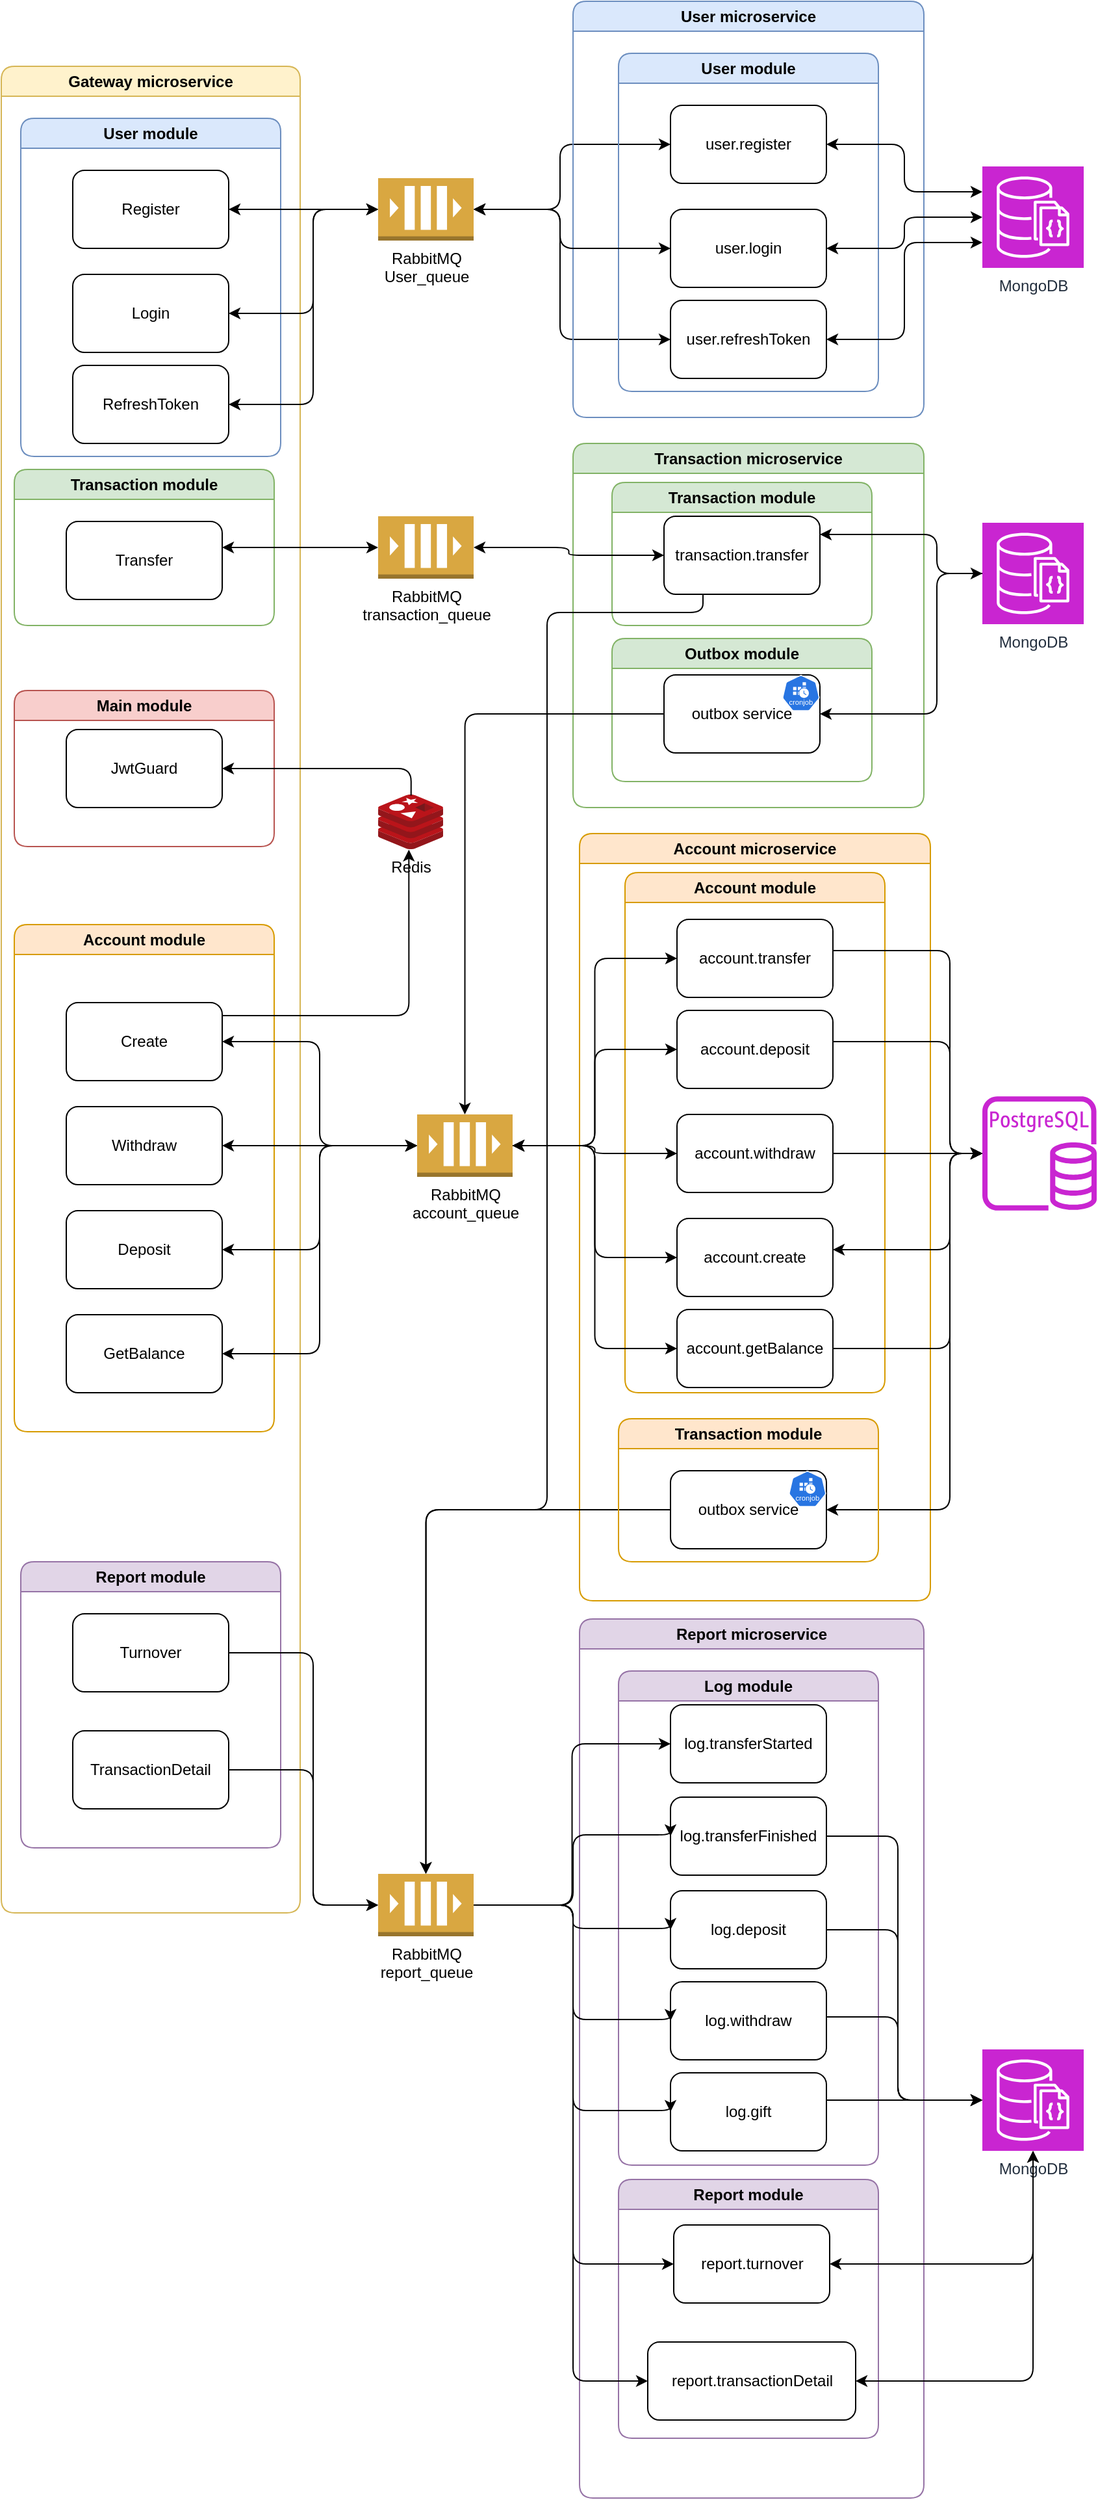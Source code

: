 <mxfile version="25.0.3">
  <diagram name="Page-1" id="gjiGYrU1GdK40-PwsjZL">
    <mxGraphModel dx="2250" dy="1807" grid="1" gridSize="10" guides="1" tooltips="1" connect="1" arrows="1" fold="1" page="1" pageScale="1" pageWidth="850" pageHeight="1100" math="0" shadow="0">
      <root>
        <mxCell id="0" />
        <mxCell id="1" parent="0" />
        <mxCell id="1EiyAuGydXLx-KwnoGxu-1" value="Gateway microservice" style="swimlane;whiteSpace=wrap;html=1;rounded=1;fillColor=#fff2cc;strokeColor=#d6b656;" parent="1" vertex="1">
          <mxGeometry x="-20" y="-40" width="230" height="1420" as="geometry" />
        </mxCell>
        <mxCell id="1EiyAuGydXLx-KwnoGxu-8" value="User module" style="swimlane;whiteSpace=wrap;html=1;fillColor=#dae8fc;strokeColor=#6c8ebf;rounded=1;gradientColor=none;swimlaneFillColor=none;" parent="1EiyAuGydXLx-KwnoGxu-1" vertex="1">
          <mxGeometry x="15" y="40" width="200" height="260" as="geometry" />
        </mxCell>
        <mxCell id="1EiyAuGydXLx-KwnoGxu-5" value="Register" style="rounded=1;whiteSpace=wrap;html=1;" parent="1EiyAuGydXLx-KwnoGxu-8" vertex="1">
          <mxGeometry x="40" y="40" width="120" height="60" as="geometry" />
        </mxCell>
        <mxCell id="1EiyAuGydXLx-KwnoGxu-7" value="Login" style="rounded=1;whiteSpace=wrap;html=1;" parent="1EiyAuGydXLx-KwnoGxu-8" vertex="1">
          <mxGeometry x="40" y="120" width="120" height="60" as="geometry" />
        </mxCell>
        <mxCell id="rNT-xrByKvRaM4uBHaMF-4" value="RefreshToken" style="rounded=1;whiteSpace=wrap;html=1;" vertex="1" parent="1EiyAuGydXLx-KwnoGxu-8">
          <mxGeometry x="40" y="190" width="120" height="60" as="geometry" />
        </mxCell>
        <mxCell id="1EiyAuGydXLx-KwnoGxu-24" value="Account module" style="swimlane;whiteSpace=wrap;html=1;rounded=1;fillColor=#ffe6cc;strokeColor=#d79b00;" parent="1EiyAuGydXLx-KwnoGxu-1" vertex="1">
          <mxGeometry x="10" y="660" width="200" height="390" as="geometry" />
        </mxCell>
        <mxCell id="1EiyAuGydXLx-KwnoGxu-32" value="Deposit" style="rounded=1;whiteSpace=wrap;html=1;" parent="1EiyAuGydXLx-KwnoGxu-24" vertex="1">
          <mxGeometry x="40" y="220" width="120" height="60" as="geometry" />
        </mxCell>
        <mxCell id="1EiyAuGydXLx-KwnoGxu-70" value="Withdraw" style="rounded=1;whiteSpace=wrap;html=1;" parent="1EiyAuGydXLx-KwnoGxu-24" vertex="1">
          <mxGeometry x="40" y="140" width="120" height="60" as="geometry" />
        </mxCell>
        <mxCell id="1EiyAuGydXLx-KwnoGxu-69" value="Create" style="rounded=1;whiteSpace=wrap;html=1;" parent="1EiyAuGydXLx-KwnoGxu-24" vertex="1">
          <mxGeometry x="40" y="60" width="120" height="60" as="geometry" />
        </mxCell>
        <mxCell id="QUk8FtStDp65RCyqHyz4-1" value="GetBalance" style="rounded=1;whiteSpace=wrap;html=1;" parent="1EiyAuGydXLx-KwnoGxu-24" vertex="1">
          <mxGeometry x="40" y="300" width="120" height="60" as="geometry" />
        </mxCell>
        <mxCell id="1EiyAuGydXLx-KwnoGxu-51" value="Report module" style="swimlane;whiteSpace=wrap;html=1;rounded=1;fillColor=#e1d5e7;strokeColor=#9673a6;" parent="1EiyAuGydXLx-KwnoGxu-1" vertex="1">
          <mxGeometry x="15" y="1150" width="200" height="220" as="geometry" />
        </mxCell>
        <mxCell id="1EiyAuGydXLx-KwnoGxu-52" value="Turnover" style="rounded=1;whiteSpace=wrap;html=1;" parent="1EiyAuGydXLx-KwnoGxu-51" vertex="1">
          <mxGeometry x="40" y="40" width="120" height="60" as="geometry" />
        </mxCell>
        <mxCell id="1EiyAuGydXLx-KwnoGxu-53" value="TransactionDetail" style="rounded=1;whiteSpace=wrap;html=1;" parent="1EiyAuGydXLx-KwnoGxu-51" vertex="1">
          <mxGeometry x="40" y="130" width="120" height="60" as="geometry" />
        </mxCell>
        <mxCell id="1EiyAuGydXLx-KwnoGxu-67" value="Transaction module" style="swimlane;whiteSpace=wrap;html=1;rounded=1;fillColor=#d5e8d4;strokeColor=#82b366;" parent="1EiyAuGydXLx-KwnoGxu-1" vertex="1">
          <mxGeometry x="10" y="310" width="200" height="120" as="geometry" />
        </mxCell>
        <mxCell id="1EiyAuGydXLx-KwnoGxu-68" value="Transfer" style="rounded=1;whiteSpace=wrap;html=1;" parent="1EiyAuGydXLx-KwnoGxu-67" vertex="1">
          <mxGeometry x="40" y="40" width="120" height="60" as="geometry" />
        </mxCell>
        <mxCell id="rNT-xrByKvRaM4uBHaMF-11" value="Main module" style="swimlane;whiteSpace=wrap;html=1;rounded=1;fillColor=#f8cecc;strokeColor=#b85450;" vertex="1" parent="1EiyAuGydXLx-KwnoGxu-1">
          <mxGeometry x="10" y="480" width="200" height="120" as="geometry" />
        </mxCell>
        <mxCell id="rNT-xrByKvRaM4uBHaMF-9" value="JwtGuard" style="rounded=1;whiteSpace=wrap;html=1;" vertex="1" parent="rNT-xrByKvRaM4uBHaMF-11">
          <mxGeometry x="40" y="30" width="120" height="60" as="geometry" />
        </mxCell>
        <mxCell id="1EiyAuGydXLx-KwnoGxu-2" value="Account microservice" style="swimlane;whiteSpace=wrap;html=1;rounded=1;fillColor=#ffe6cc;strokeColor=#d79b00;" parent="1" vertex="1">
          <mxGeometry x="425" y="550" width="270" height="590" as="geometry" />
        </mxCell>
        <mxCell id="QUk8FtStDp65RCyqHyz4-16" value="Account module" style="swimlane;whiteSpace=wrap;html=1;rounded=1;fillColor=#ffe6cc;strokeColor=#d79b00;" parent="1EiyAuGydXLx-KwnoGxu-2" vertex="1">
          <mxGeometry x="35" y="30" width="200" height="400" as="geometry" />
        </mxCell>
        <mxCell id="1EiyAuGydXLx-KwnoGxu-94" value="account.transfer" style="rounded=1;whiteSpace=wrap;html=1;" parent="QUk8FtStDp65RCyqHyz4-16" vertex="1">
          <mxGeometry x="40" y="36" width="120" height="60" as="geometry" />
        </mxCell>
        <mxCell id="1EiyAuGydXLx-KwnoGxu-93" value="account.deposit" style="rounded=1;whiteSpace=wrap;html=1;" parent="QUk8FtStDp65RCyqHyz4-16" vertex="1">
          <mxGeometry x="40" y="106" width="120" height="60" as="geometry" />
        </mxCell>
        <mxCell id="1EiyAuGydXLx-KwnoGxu-92" value="account.withdraw" style="rounded=1;whiteSpace=wrap;html=1;" parent="QUk8FtStDp65RCyqHyz4-16" vertex="1">
          <mxGeometry x="40" y="186" width="120" height="60" as="geometry" />
        </mxCell>
        <mxCell id="1EiyAuGydXLx-KwnoGxu-62" value="account.create" style="rounded=1;whiteSpace=wrap;html=1;" parent="QUk8FtStDp65RCyqHyz4-16" vertex="1">
          <mxGeometry x="40" y="266" width="120" height="60" as="geometry" />
        </mxCell>
        <mxCell id="QUk8FtStDp65RCyqHyz4-3" value="account.getBalance" style="rounded=1;whiteSpace=wrap;html=1;" parent="QUk8FtStDp65RCyqHyz4-16" vertex="1">
          <mxGeometry x="40" y="336" width="120" height="60" as="geometry" />
        </mxCell>
        <mxCell id="1EiyAuGydXLx-KwnoGxu-3" value="Report microservice" style="swimlane;whiteSpace=wrap;html=1;rounded=1;fillColor=#e1d5e7;strokeColor=#9673a6;" parent="1" vertex="1">
          <mxGeometry x="425" y="1154" width="265" height="676" as="geometry" />
        </mxCell>
        <mxCell id="1EiyAuGydXLx-KwnoGxu-56" value="report.turnover" style="rounded=1;whiteSpace=wrap;html=1;" parent="1EiyAuGydXLx-KwnoGxu-3" vertex="1">
          <mxGeometry x="72.5" y="466" width="120" height="60" as="geometry" />
        </mxCell>
        <mxCell id="QUk8FtStDp65RCyqHyz4-22" value="Log module" style="swimlane;whiteSpace=wrap;html=1;rounded=1;fillColor=#e1d5e7;strokeColor=#9673a6;" parent="1EiyAuGydXLx-KwnoGxu-3" vertex="1">
          <mxGeometry x="30" y="40" width="200" height="380" as="geometry" />
        </mxCell>
        <mxCell id="1EiyAuGydXLx-KwnoGxu-38" value="log.transferFinished" style="rounded=1;whiteSpace=wrap;html=1;" parent="QUk8FtStDp65RCyqHyz4-22" vertex="1">
          <mxGeometry x="40" y="97" width="120" height="60" as="geometry" />
        </mxCell>
        <mxCell id="1EiyAuGydXLx-KwnoGxu-42" value="log.deposit" style="rounded=1;whiteSpace=wrap;html=1;" parent="QUk8FtStDp65RCyqHyz4-22" vertex="1">
          <mxGeometry x="40" y="169" width="120" height="60" as="geometry" />
        </mxCell>
        <mxCell id="1EiyAuGydXLx-KwnoGxu-43" value="log.withdraw" style="rounded=1;whiteSpace=wrap;html=1;" parent="QUk8FtStDp65RCyqHyz4-22" vertex="1">
          <mxGeometry x="40" y="239" width="120" height="60" as="geometry" />
        </mxCell>
        <mxCell id="1EiyAuGydXLx-KwnoGxu-44" value="log.gift" style="rounded=1;whiteSpace=wrap;html=1;" parent="QUk8FtStDp65RCyqHyz4-22" vertex="1">
          <mxGeometry x="40" y="309" width="120" height="60" as="geometry" />
        </mxCell>
        <mxCell id="z_p3hWrLcOgbsuCtcpRh-2" value="log.transferStarted" style="rounded=1;whiteSpace=wrap;html=1;" parent="QUk8FtStDp65RCyqHyz4-22" vertex="1">
          <mxGeometry x="40" y="26" width="120" height="60" as="geometry" />
        </mxCell>
        <mxCell id="QUk8FtStDp65RCyqHyz4-27" value="Report module" style="swimlane;whiteSpace=wrap;html=1;rounded=1;fillColor=#e1d5e7;strokeColor=#9673a6;" parent="1EiyAuGydXLx-KwnoGxu-3" vertex="1">
          <mxGeometry x="30" y="431" width="200" height="199" as="geometry" />
        </mxCell>
        <mxCell id="1EiyAuGydXLx-KwnoGxu-58" value="report.transactionDetail" style="rounded=1;whiteSpace=wrap;html=1;" parent="QUk8FtStDp65RCyqHyz4-27" vertex="1">
          <mxGeometry x="22.5" y="125" width="160" height="60" as="geometry" />
        </mxCell>
        <mxCell id="1EiyAuGydXLx-KwnoGxu-14" style="edgeStyle=orthogonalEdgeStyle;rounded=1;orthogonalLoop=1;jettySize=auto;html=1;entryX=0;entryY=0.5;entryDx=0;entryDy=0;startArrow=classic;startFill=1;" parent="1" source="1EiyAuGydXLx-KwnoGxu-4" target="1EiyAuGydXLx-KwnoGxu-10" edge="1">
          <mxGeometry relative="1" as="geometry">
            <Array as="points">
              <mxPoint x="410" y="70" />
              <mxPoint x="410" y="20" />
            </Array>
          </mxGeometry>
        </mxCell>
        <mxCell id="1EiyAuGydXLx-KwnoGxu-16" style="edgeStyle=orthogonalEdgeStyle;rounded=1;orthogonalLoop=1;jettySize=auto;html=1;entryX=1;entryY=0.5;entryDx=0;entryDy=0;startArrow=classic;startFill=1;" parent="1" source="1EiyAuGydXLx-KwnoGxu-4" target="1EiyAuGydXLx-KwnoGxu-5" edge="1">
          <mxGeometry relative="1" as="geometry" />
        </mxCell>
        <mxCell id="rNT-xrByKvRaM4uBHaMF-6" style="edgeStyle=orthogonalEdgeStyle;rounded=1;orthogonalLoop=1;jettySize=auto;html=1;entryX=0;entryY=0.5;entryDx=0;entryDy=0;startArrow=classic;startFill=1;" edge="1" parent="1" source="1EiyAuGydXLx-KwnoGxu-4" target="rNT-xrByKvRaM4uBHaMF-5">
          <mxGeometry relative="1" as="geometry">
            <Array as="points">
              <mxPoint x="410" y="70" />
              <mxPoint x="410" y="170" />
            </Array>
          </mxGeometry>
        </mxCell>
        <mxCell id="1EiyAuGydXLx-KwnoGxu-4" value="RabbitMQ&lt;br&gt;User_queue" style="outlineConnect=0;dashed=0;verticalLabelPosition=bottom;verticalAlign=top;align=center;html=1;shape=mxgraph.aws3.queue;fillColor=#D9A741;gradientColor=none;rounded=1;" parent="1" vertex="1">
          <mxGeometry x="270" y="46" width="73.5" height="48" as="geometry" />
        </mxCell>
        <mxCell id="1EiyAuGydXLx-KwnoGxu-6" value="User microservice" style="swimlane;whiteSpace=wrap;html=1;rounded=1;fillColor=#dae8fc;strokeColor=#6c8ebf;" parent="1" vertex="1">
          <mxGeometry x="420" y="-90" width="270" height="320" as="geometry" />
        </mxCell>
        <mxCell id="1EiyAuGydXLx-KwnoGxu-9" value="User module" style="swimlane;whiteSpace=wrap;html=1;fillColor=#dae8fc;strokeColor=#6c8ebf;rounded=1;" parent="1EiyAuGydXLx-KwnoGxu-6" vertex="1">
          <mxGeometry x="35" y="40" width="200" height="260" as="geometry" />
        </mxCell>
        <mxCell id="1EiyAuGydXLx-KwnoGxu-10" value="user.register" style="rounded=1;whiteSpace=wrap;html=1;" parent="1EiyAuGydXLx-KwnoGxu-9" vertex="1">
          <mxGeometry x="40" y="40" width="120" height="60" as="geometry" />
        </mxCell>
        <mxCell id="1EiyAuGydXLx-KwnoGxu-11" value="user.login" style="rounded=1;whiteSpace=wrap;html=1;" parent="1EiyAuGydXLx-KwnoGxu-9" vertex="1">
          <mxGeometry x="40" y="120" width="120" height="60" as="geometry" />
        </mxCell>
        <mxCell id="rNT-xrByKvRaM4uBHaMF-5" value="user.refreshToken" style="rounded=1;whiteSpace=wrap;html=1;" vertex="1" parent="1EiyAuGydXLx-KwnoGxu-9">
          <mxGeometry x="40" y="190" width="120" height="60" as="geometry" />
        </mxCell>
        <mxCell id="1EiyAuGydXLx-KwnoGxu-17" style="edgeStyle=orthogonalEdgeStyle;rounded=1;orthogonalLoop=1;jettySize=auto;html=1;entryX=1;entryY=0.5;entryDx=0;entryDy=0;entryPerimeter=0;startArrow=classic;startFill=1;" parent="1" source="1EiyAuGydXLx-KwnoGxu-11" target="1EiyAuGydXLx-KwnoGxu-4" edge="1">
          <mxGeometry relative="1" as="geometry">
            <Array as="points">
              <mxPoint x="410" y="100" />
              <mxPoint x="410" y="70" />
            </Array>
          </mxGeometry>
        </mxCell>
        <mxCell id="1EiyAuGydXLx-KwnoGxu-20" style="edgeStyle=orthogonalEdgeStyle;rounded=1;orthogonalLoop=1;jettySize=auto;html=1;entryX=0;entryY=0.5;entryDx=0;entryDy=0;entryPerimeter=0;startArrow=classic;startFill=1;" parent="1" source="1EiyAuGydXLx-KwnoGxu-7" target="1EiyAuGydXLx-KwnoGxu-4" edge="1">
          <mxGeometry relative="1" as="geometry">
            <Array as="points">
              <mxPoint x="220" y="150" />
              <mxPoint x="220" y="70" />
            </Array>
          </mxGeometry>
        </mxCell>
        <mxCell id="1EiyAuGydXLx-KwnoGxu-21" value="MongoDB" style="points=[[0,0,0],[0.25,0,0],[0.5,0,0],[0.75,0,0],[1,0,0],[0,1,0],[0.25,1,0],[0.5,1,0],[0.75,1,0],[1,1,0],[0,0.25,0],[0,0.5,0],[0,0.75,0],[1,0.25,0],[1,0.5,0],[1,0.75,0]];outlineConnect=0;fontColor=#232F3E;fillColor=#C925D1;strokeColor=#ffffff;dashed=0;verticalLabelPosition=bottom;verticalAlign=top;align=center;html=1;fontSize=12;fontStyle=0;aspect=fixed;shape=mxgraph.aws4.resourceIcon;resIcon=mxgraph.aws4.documentdb_with_mongodb_compatibility;rounded=1;" parent="1" vertex="1">
          <mxGeometry x="735" y="37" width="78" height="78" as="geometry" />
        </mxCell>
        <mxCell id="1EiyAuGydXLx-KwnoGxu-22" style="edgeStyle=orthogonalEdgeStyle;rounded=1;orthogonalLoop=1;jettySize=auto;html=1;entryX=0;entryY=0.25;entryDx=0;entryDy=0;entryPerimeter=0;startArrow=classic;startFill=1;" parent="1" source="1EiyAuGydXLx-KwnoGxu-10" target="1EiyAuGydXLx-KwnoGxu-21" edge="1">
          <mxGeometry relative="1" as="geometry" />
        </mxCell>
        <mxCell id="1EiyAuGydXLx-KwnoGxu-23" style="edgeStyle=orthogonalEdgeStyle;rounded=1;orthogonalLoop=1;jettySize=auto;html=1;entryX=0;entryY=0.5;entryDx=0;entryDy=0;entryPerimeter=0;startArrow=classic;startFill=1;" parent="1" source="1EiyAuGydXLx-KwnoGxu-11" target="1EiyAuGydXLx-KwnoGxu-21" edge="1">
          <mxGeometry relative="1" as="geometry" />
        </mxCell>
        <mxCell id="1EiyAuGydXLx-KwnoGxu-27" value="" style="outlineConnect=0;fontColor=#232F3E;gradientColor=none;fillColor=#C925D1;strokeColor=none;dashed=0;verticalLabelPosition=bottom;verticalAlign=top;align=center;html=1;fontSize=12;fontStyle=0;aspect=fixed;pointerEvents=1;shape=mxgraph.aws4.rds_postgresql_instance;rounded=1;" parent="1" vertex="1">
          <mxGeometry x="735" y="752" width="88" height="88" as="geometry" />
        </mxCell>
        <mxCell id="1EiyAuGydXLx-KwnoGxu-63" style="edgeStyle=orthogonalEdgeStyle;rounded=1;orthogonalLoop=1;jettySize=auto;html=1;entryX=0;entryY=0.5;entryDx=0;entryDy=0;startArrow=classic;startFill=1;" parent="1" source="1EiyAuGydXLx-KwnoGxu-28" target="1EiyAuGydXLx-KwnoGxu-62" edge="1">
          <mxGeometry relative="1" as="geometry" />
        </mxCell>
        <mxCell id="1EiyAuGydXLx-KwnoGxu-95" style="edgeStyle=orthogonalEdgeStyle;rounded=1;orthogonalLoop=1;jettySize=auto;html=1;entryX=0;entryY=0.5;entryDx=0;entryDy=0;startArrow=classic;startFill=1;" parent="1" source="1EiyAuGydXLx-KwnoGxu-28" target="1EiyAuGydXLx-KwnoGxu-92" edge="1">
          <mxGeometry relative="1" as="geometry" />
        </mxCell>
        <mxCell id="1EiyAuGydXLx-KwnoGxu-96" style="edgeStyle=orthogonalEdgeStyle;rounded=1;orthogonalLoop=1;jettySize=auto;html=1;entryX=0;entryY=0.5;entryDx=0;entryDy=0;startArrow=classic;startFill=1;" parent="1" source="1EiyAuGydXLx-KwnoGxu-28" target="1EiyAuGydXLx-KwnoGxu-93" edge="1">
          <mxGeometry relative="1" as="geometry" />
        </mxCell>
        <mxCell id="1EiyAuGydXLx-KwnoGxu-97" style="edgeStyle=orthogonalEdgeStyle;rounded=1;orthogonalLoop=1;jettySize=auto;html=1;entryX=0;entryY=0.5;entryDx=0;entryDy=0;startArrow=none;startFill=0;" parent="1" source="1EiyAuGydXLx-KwnoGxu-28" target="1EiyAuGydXLx-KwnoGxu-94" edge="1">
          <mxGeometry relative="1" as="geometry" />
        </mxCell>
        <mxCell id="QUk8FtStDp65RCyqHyz4-5" value="&lt;div&gt;&lt;br&gt;&lt;/div&gt;" style="edgeStyle=orthogonalEdgeStyle;rounded=1;orthogonalLoop=1;jettySize=auto;html=1;entryX=0;entryY=0.5;entryDx=0;entryDy=0;startArrow=classic;startFill=1;" parent="1" source="1EiyAuGydXLx-KwnoGxu-28" target="QUk8FtStDp65RCyqHyz4-3" edge="1">
          <mxGeometry relative="1" as="geometry" />
        </mxCell>
        <mxCell id="1EiyAuGydXLx-KwnoGxu-28" value="RabbitMQ&lt;br&gt;account_queue" style="outlineConnect=0;dashed=0;verticalLabelPosition=bottom;verticalAlign=top;align=center;html=1;shape=mxgraph.aws3.queue;fillColor=#D9A741;gradientColor=none;rounded=1;" parent="1" vertex="1">
          <mxGeometry x="300" y="766" width="73.5" height="48" as="geometry" />
        </mxCell>
        <mxCell id="1EiyAuGydXLx-KwnoGxu-33" style="edgeStyle=orthogonalEdgeStyle;rounded=1;orthogonalLoop=1;jettySize=auto;html=1;entryX=0;entryY=0.5;entryDx=0;entryDy=0;entryPerimeter=0;startArrow=classic;startFill=1;" parent="1" source="1EiyAuGydXLx-KwnoGxu-32" target="1EiyAuGydXLx-KwnoGxu-28" edge="1">
          <mxGeometry relative="1" as="geometry" />
        </mxCell>
        <mxCell id="1EiyAuGydXLx-KwnoGxu-35" style="edgeStyle=orthogonalEdgeStyle;rounded=1;orthogonalLoop=1;jettySize=auto;html=1;startArrow=classic;startFill=1;exitX=1;exitY=0.5;exitDx=0;exitDy=0;" parent="1" source="1EiyAuGydXLx-KwnoGxu-25" target="1EiyAuGydXLx-KwnoGxu-27" edge="1">
          <mxGeometry relative="1" as="geometry">
            <Array as="points">
              <mxPoint x="710" y="1070" />
              <mxPoint x="710" y="796" />
            </Array>
            <mxPoint x="735" y="866" as="targetPoint" />
          </mxGeometry>
        </mxCell>
        <mxCell id="1EiyAuGydXLx-KwnoGxu-57" style="edgeStyle=orthogonalEdgeStyle;rounded=1;orthogonalLoop=1;jettySize=auto;html=1;entryX=0;entryY=0.5;entryDx=0;entryDy=0;exitX=1;exitY=0.5;exitDx=0;exitDy=0;exitPerimeter=0;" parent="1" source="1EiyAuGydXLx-KwnoGxu-36" target="1EiyAuGydXLx-KwnoGxu-56" edge="1">
          <mxGeometry relative="1" as="geometry">
            <Array as="points">
              <mxPoint x="420" y="1374" />
              <mxPoint x="420" y="1650" />
            </Array>
          </mxGeometry>
        </mxCell>
        <mxCell id="1EiyAuGydXLx-KwnoGxu-59" style="edgeStyle=orthogonalEdgeStyle;rounded=1;orthogonalLoop=1;jettySize=auto;html=1;exitX=1;exitY=0.5;exitDx=0;exitDy=0;exitPerimeter=0;entryX=0;entryY=0.5;entryDx=0;entryDy=0;" parent="1" source="1EiyAuGydXLx-KwnoGxu-36" target="1EiyAuGydXLx-KwnoGxu-58" edge="1">
          <mxGeometry relative="1" as="geometry">
            <mxPoint x="495" y="1692" as="targetPoint" />
            <Array as="points">
              <mxPoint x="420" y="1374" />
              <mxPoint x="420" y="1740" />
            </Array>
          </mxGeometry>
        </mxCell>
        <mxCell id="z_p3hWrLcOgbsuCtcpRh-3" style="edgeStyle=orthogonalEdgeStyle;rounded=1;orthogonalLoop=1;jettySize=auto;html=1;entryX=0;entryY=0.5;entryDx=0;entryDy=0;" parent="1" source="1EiyAuGydXLx-KwnoGxu-36" target="z_p3hWrLcOgbsuCtcpRh-2" edge="1">
          <mxGeometry relative="1" as="geometry" />
        </mxCell>
        <mxCell id="1EiyAuGydXLx-KwnoGxu-36" value="RabbitMQ&lt;br&gt;report_queue" style="outlineConnect=0;dashed=0;verticalLabelPosition=bottom;verticalAlign=top;align=center;html=1;shape=mxgraph.aws3.queue;fillColor=#D9A741;gradientColor=none;rounded=1;" parent="1" vertex="1">
          <mxGeometry x="270" y="1350" width="73.5" height="48" as="geometry" />
        </mxCell>
        <mxCell id="1EiyAuGydXLx-KwnoGxu-37" value="" style="edgeStyle=orthogonalEdgeStyle;rounded=1;orthogonalLoop=1;jettySize=auto;html=1;entryX=0.5;entryY=0;entryDx=0;entryDy=0;entryPerimeter=0;exitX=0;exitY=0.5;exitDx=0;exitDy=0;" parent="1" source="1EiyAuGydXLx-KwnoGxu-25" target="1EiyAuGydXLx-KwnoGxu-36" edge="1">
          <mxGeometry x="-0.615" y="10" relative="1" as="geometry">
            <mxPoint x="500" y="908" as="sourcePoint" />
            <Array as="points">
              <mxPoint x="307" y="1070" />
            </Array>
            <mxPoint x="1" as="offset" />
            <mxPoint x="306.75" y="1220" as="targetPoint" />
          </mxGeometry>
        </mxCell>
        <mxCell id="1EiyAuGydXLx-KwnoGxu-40" value="MongoDB" style="points=[[0,0,0],[0.25,0,0],[0.5,0,0],[0.75,0,0],[1,0,0],[0,1,0],[0.25,1,0],[0.5,1,0],[0.75,1,0],[1,1,0],[0,0.25,0],[0,0.5,0],[0,0.75,0],[1,0.25,0],[1,0.5,0],[1,0.75,0]];outlineConnect=0;fontColor=#232F3E;fillColor=#C925D1;strokeColor=#ffffff;dashed=0;verticalLabelPosition=bottom;verticalAlign=top;align=center;html=1;fontSize=12;fontStyle=0;aspect=fixed;shape=mxgraph.aws4.resourceIcon;resIcon=mxgraph.aws4.documentdb_with_mongodb_compatibility;rounded=1;" parent="1" vertex="1">
          <mxGeometry x="735" y="1485" width="78" height="78" as="geometry" />
        </mxCell>
        <mxCell id="1EiyAuGydXLx-KwnoGxu-54" style="edgeStyle=orthogonalEdgeStyle;rounded=1;orthogonalLoop=1;jettySize=auto;html=1;entryX=0;entryY=0.5;entryDx=0;entryDy=0;entryPerimeter=0;" parent="1" source="1EiyAuGydXLx-KwnoGxu-53" target="1EiyAuGydXLx-KwnoGxu-36" edge="1">
          <mxGeometry relative="1" as="geometry">
            <Array as="points">
              <mxPoint x="220" y="1270" />
              <mxPoint x="220" y="1374" />
            </Array>
          </mxGeometry>
        </mxCell>
        <mxCell id="1EiyAuGydXLx-KwnoGxu-55" style="edgeStyle=orthogonalEdgeStyle;rounded=1;orthogonalLoop=1;jettySize=auto;html=1;entryX=0;entryY=0.5;entryDx=0;entryDy=0;entryPerimeter=0;exitX=1;exitY=0.5;exitDx=0;exitDy=0;" parent="1" source="1EiyAuGydXLx-KwnoGxu-52" target="1EiyAuGydXLx-KwnoGxu-36" edge="1">
          <mxGeometry relative="1" as="geometry">
            <mxPoint x="280" y="838" as="targetPoint" />
            <mxPoint x="155" y="1148" as="sourcePoint" />
            <Array as="points">
              <mxPoint x="220" y="1180" />
              <mxPoint x="220" y="1374" />
            </Array>
          </mxGeometry>
        </mxCell>
        <mxCell id="1EiyAuGydXLx-KwnoGxu-60" style="edgeStyle=orthogonalEdgeStyle;rounded=1;orthogonalLoop=1;jettySize=auto;html=1;entryX=0.5;entryY=1;entryDx=0;entryDy=0;entryPerimeter=0;startArrow=classic;startFill=1;" parent="1" source="1EiyAuGydXLx-KwnoGxu-56" target="1EiyAuGydXLx-KwnoGxu-40" edge="1">
          <mxGeometry relative="1" as="geometry">
            <Array as="points">
              <mxPoint x="774" y="1650" />
            </Array>
          </mxGeometry>
        </mxCell>
        <mxCell id="1EiyAuGydXLx-KwnoGxu-61" style="edgeStyle=orthogonalEdgeStyle;rounded=1;orthogonalLoop=1;jettySize=auto;html=1;entryX=0.5;entryY=1;entryDx=0;entryDy=0;entryPerimeter=0;startArrow=classic;startFill=1;exitX=1;exitY=0.5;exitDx=0;exitDy=0;" parent="1" source="1EiyAuGydXLx-KwnoGxu-58" target="1EiyAuGydXLx-KwnoGxu-40" edge="1">
          <mxGeometry relative="1" as="geometry">
            <Array as="points">
              <mxPoint x="774" y="1740" />
            </Array>
          </mxGeometry>
        </mxCell>
        <mxCell id="1EiyAuGydXLx-KwnoGxu-64" style="edgeStyle=orthogonalEdgeStyle;rounded=1;orthogonalLoop=1;jettySize=auto;html=1;startArrow=classic;startFill=1;" parent="1" source="1EiyAuGydXLx-KwnoGxu-62" target="1EiyAuGydXLx-KwnoGxu-27" edge="1">
          <mxGeometry relative="1" as="geometry">
            <Array as="points">
              <mxPoint x="710" y="870" />
              <mxPoint x="710" y="796" />
            </Array>
          </mxGeometry>
        </mxCell>
        <mxCell id="1EiyAuGydXLx-KwnoGxu-71" value="Transaction&lt;span style=&quot;background-color: initial;&quot;&gt;&amp;nbsp;microservice&lt;/span&gt;" style="swimlane;whiteSpace=wrap;html=1;rounded=1;fillColor=#d5e8d4;strokeColor=#82b366;" parent="1" vertex="1">
          <mxGeometry x="420" y="250" width="270" height="280" as="geometry" />
        </mxCell>
        <mxCell id="1EiyAuGydXLx-KwnoGxu-76" value="" style="group;rounded=1;" parent="1EiyAuGydXLx-KwnoGxu-71" vertex="1" connectable="0">
          <mxGeometry x="70" y="120" width="160" height="140" as="geometry" />
        </mxCell>
        <mxCell id="QUk8FtStDp65RCyqHyz4-12" value="Outbox module" style="swimlane;whiteSpace=wrap;html=1;rounded=1;fillColor=#d5e8d4;strokeColor=#82b366;" parent="1EiyAuGydXLx-KwnoGxu-76" vertex="1">
          <mxGeometry x="-40" y="30" width="200" height="110" as="geometry" />
        </mxCell>
        <mxCell id="QUk8FtStDp65RCyqHyz4-14" value="" style="group;rounded=1;" parent="QUk8FtStDp65RCyqHyz4-12" vertex="1" connectable="0">
          <mxGeometry x="40" y="28" width="120" height="60" as="geometry" />
        </mxCell>
        <mxCell id="1EiyAuGydXLx-KwnoGxu-77" value="outbox service" style="rounded=1;whiteSpace=wrap;html=1;" parent="QUk8FtStDp65RCyqHyz4-14" vertex="1">
          <mxGeometry width="120" height="60" as="geometry" />
        </mxCell>
        <mxCell id="1EiyAuGydXLx-KwnoGxu-78" value="" style="aspect=fixed;html=1;dashed=0;whitespace=wrap;verticalLabelPosition=bottom;verticalAlign=top;fillColor=#2875E2;strokeColor=#ffffff;points=[[0.005,0.63,0],[0.1,0.2,0],[0.9,0.2,0],[0.5,0,0],[0.995,0.63,0],[0.72,0.99,0],[0.5,1,0],[0.28,0.99,0]];shape=mxgraph.kubernetes.icon2;kubernetesLabel=1;prIcon=cronjob;rounded=1;" parent="QUk8FtStDp65RCyqHyz4-14" vertex="1">
          <mxGeometry x="90.83" width="29.17" height="28" as="geometry" />
        </mxCell>
        <mxCell id="QUk8FtStDp65RCyqHyz4-9" value="Transaction module" style="swimlane;whiteSpace=wrap;html=1;rounded=1;fillColor=#d5e8d4;strokeColor=#82b366;" parent="1EiyAuGydXLx-KwnoGxu-71" vertex="1">
          <mxGeometry x="30" y="30" width="200" height="110" as="geometry" />
        </mxCell>
        <mxCell id="1EiyAuGydXLx-KwnoGxu-72" value="transaction.transfer" style="rounded=1;whiteSpace=wrap;html=1;" parent="QUk8FtStDp65RCyqHyz4-9" vertex="1">
          <mxGeometry x="40" y="26" width="120" height="60" as="geometry" />
        </mxCell>
        <mxCell id="1EiyAuGydXLx-KwnoGxu-79" style="edgeStyle=orthogonalEdgeStyle;rounded=1;orthogonalLoop=1;jettySize=auto;html=1;entryX=1;entryY=0.5;entryDx=0;entryDy=0;exitX=0;exitY=0.5;exitDx=0;exitDy=0;exitPerimeter=0;" parent="1" source="1EiyAuGydXLx-KwnoGxu-75" target="1EiyAuGydXLx-KwnoGxu-77" edge="1">
          <mxGeometry relative="1" as="geometry">
            <Array as="points">
              <mxPoint x="700" y="350" />
              <mxPoint x="700" y="458" />
            </Array>
          </mxGeometry>
        </mxCell>
        <mxCell id="1EiyAuGydXLx-KwnoGxu-75" value="MongoDB" style="points=[[0,0,0],[0.25,0,0],[0.5,0,0],[0.75,0,0],[1,0,0],[0,1,0],[0.25,1,0],[0.5,1,0],[0.75,1,0],[1,1,0],[0,0.25,0],[0,0.5,0],[0,0.75,0],[1,0.25,0],[1,0.5,0],[1,0.75,0]];outlineConnect=0;fontColor=#232F3E;fillColor=#C925D1;strokeColor=#ffffff;dashed=0;verticalLabelPosition=bottom;verticalAlign=top;align=center;html=1;fontSize=12;fontStyle=0;aspect=fixed;shape=mxgraph.aws4.resourceIcon;resIcon=mxgraph.aws4.documentdb_with_mongodb_compatibility;rounded=1;" parent="1" vertex="1">
          <mxGeometry x="735" y="311" width="78" height="78" as="geometry" />
        </mxCell>
        <mxCell id="1EiyAuGydXLx-KwnoGxu-80" style="edgeStyle=orthogonalEdgeStyle;rounded=1;orthogonalLoop=1;jettySize=auto;html=1;entryX=0.5;entryY=0;entryDx=0;entryDy=0;entryPerimeter=0;exitX=0;exitY=0.5;exitDx=0;exitDy=0;" parent="1" source="1EiyAuGydXLx-KwnoGxu-77" target="1EiyAuGydXLx-KwnoGxu-28" edge="1">
          <mxGeometry relative="1" as="geometry">
            <Array as="points">
              <mxPoint x="337" y="458" />
            </Array>
            <mxPoint x="336.75" y="806" as="targetPoint" />
          </mxGeometry>
        </mxCell>
        <mxCell id="1EiyAuGydXLx-KwnoGxu-81" style="edgeStyle=orthogonalEdgeStyle;rounded=1;orthogonalLoop=1;jettySize=auto;html=1;entryX=0;entryY=0.5;entryDx=0;entryDy=0;entryPerimeter=0;startArrow=classic;startFill=1;" parent="1" source="1EiyAuGydXLx-KwnoGxu-69" target="1EiyAuGydXLx-KwnoGxu-28" edge="1">
          <mxGeometry relative="1" as="geometry" />
        </mxCell>
        <mxCell id="1EiyAuGydXLx-KwnoGxu-82" style="edgeStyle=orthogonalEdgeStyle;rounded=1;orthogonalLoop=1;jettySize=auto;html=1;entryX=0;entryY=0.5;entryDx=0;entryDy=0;entryPerimeter=0;startArrow=classic;startFill=1;" parent="1" source="1EiyAuGydXLx-KwnoGxu-70" target="1EiyAuGydXLx-KwnoGxu-28" edge="1">
          <mxGeometry relative="1" as="geometry">
            <mxPoint x="240" y="860" as="targetPoint" />
          </mxGeometry>
        </mxCell>
        <mxCell id="1EiyAuGydXLx-KwnoGxu-85" style="edgeStyle=orthogonalEdgeStyle;rounded=1;orthogonalLoop=1;jettySize=auto;html=1;entryX=0;entryY=0.5;entryDx=0;entryDy=0;startArrow=classic;startFill=1;" parent="1" source="1EiyAuGydXLx-KwnoGxu-83" target="1EiyAuGydXLx-KwnoGxu-72" edge="1">
          <mxGeometry relative="1" as="geometry" />
        </mxCell>
        <mxCell id="1EiyAuGydXLx-KwnoGxu-83" value="RabbitMQ&lt;br&gt;transaction_queue" style="outlineConnect=0;dashed=0;verticalLabelPosition=bottom;verticalAlign=top;align=center;html=1;shape=mxgraph.aws3.queue;fillColor=#D9A741;gradientColor=none;rounded=1;" parent="1" vertex="1">
          <mxGeometry x="270" y="306" width="73.5" height="48" as="geometry" />
        </mxCell>
        <mxCell id="1EiyAuGydXLx-KwnoGxu-84" style="edgeStyle=orthogonalEdgeStyle;rounded=1;orthogonalLoop=1;jettySize=auto;html=1;entryX=0;entryY=0.5;entryDx=0;entryDy=0;entryPerimeter=0;startArrow=classic;startFill=1;" parent="1" source="1EiyAuGydXLx-KwnoGxu-68" target="1EiyAuGydXLx-KwnoGxu-83" edge="1">
          <mxGeometry relative="1" as="geometry">
            <Array as="points">
              <mxPoint x="250" y="330" />
              <mxPoint x="250" y="330" />
            </Array>
          </mxGeometry>
        </mxCell>
        <mxCell id="1EiyAuGydXLx-KwnoGxu-86" style="edgeStyle=orthogonalEdgeStyle;rounded=1;orthogonalLoop=1;jettySize=auto;html=1;entryX=0;entryY=0.5;entryDx=0;entryDy=0;entryPerimeter=0;startArrow=classic;startFill=1;" parent="1" source="1EiyAuGydXLx-KwnoGxu-72" target="1EiyAuGydXLx-KwnoGxu-75" edge="1">
          <mxGeometry relative="1" as="geometry">
            <Array as="points">
              <mxPoint x="700" y="320" />
              <mxPoint x="700" y="350" />
            </Array>
          </mxGeometry>
        </mxCell>
        <mxCell id="1EiyAuGydXLx-KwnoGxu-98" style="edgeStyle=orthogonalEdgeStyle;rounded=1;orthogonalLoop=1;jettySize=auto;html=1;" parent="1" source="1EiyAuGydXLx-KwnoGxu-94" target="1EiyAuGydXLx-KwnoGxu-27" edge="1">
          <mxGeometry relative="1" as="geometry">
            <Array as="points">
              <mxPoint x="710" y="640" />
              <mxPoint x="710" y="796" />
            </Array>
          </mxGeometry>
        </mxCell>
        <mxCell id="1EiyAuGydXLx-KwnoGxu-99" style="edgeStyle=orthogonalEdgeStyle;rounded=1;orthogonalLoop=1;jettySize=auto;html=1;" parent="1" source="1EiyAuGydXLx-KwnoGxu-93" target="1EiyAuGydXLx-KwnoGxu-27" edge="1">
          <mxGeometry relative="1" as="geometry">
            <Array as="points">
              <mxPoint x="710" y="710" />
              <mxPoint x="710" y="796" />
            </Array>
          </mxGeometry>
        </mxCell>
        <mxCell id="1EiyAuGydXLx-KwnoGxu-100" style="edgeStyle=orthogonalEdgeStyle;rounded=1;orthogonalLoop=1;jettySize=auto;html=1;" parent="1" source="1EiyAuGydXLx-KwnoGxu-92" target="1EiyAuGydXLx-KwnoGxu-27" edge="1">
          <mxGeometry relative="1" as="geometry" />
        </mxCell>
        <mxCell id="QUk8FtStDp65RCyqHyz4-2" style="edgeStyle=orthogonalEdgeStyle;rounded=1;orthogonalLoop=1;jettySize=auto;html=1;entryX=0;entryY=0.5;entryDx=0;entryDy=0;entryPerimeter=0;startArrow=classic;startFill=1;" parent="1" source="QUk8FtStDp65RCyqHyz4-1" target="1EiyAuGydXLx-KwnoGxu-28" edge="1">
          <mxGeometry relative="1" as="geometry" />
        </mxCell>
        <mxCell id="QUk8FtStDp65RCyqHyz4-18" value="Transaction module" style="swimlane;whiteSpace=wrap;html=1;rounded=1;fillColor=#ffe6cc;strokeColor=#d79b00;" parent="1" vertex="1">
          <mxGeometry x="455" y="1000" width="200" height="110" as="geometry" />
        </mxCell>
        <mxCell id="1EiyAuGydXLx-KwnoGxu-66" value="" style="group;rounded=1;" parent="QUk8FtStDp65RCyqHyz4-18" vertex="1" connectable="0">
          <mxGeometry x="40" y="40" width="120" height="60" as="geometry" />
        </mxCell>
        <mxCell id="1EiyAuGydXLx-KwnoGxu-25" value="outbox service" style="rounded=1;whiteSpace=wrap;html=1;" parent="1EiyAuGydXLx-KwnoGxu-66" vertex="1">
          <mxGeometry width="120" height="60" as="geometry" />
        </mxCell>
        <mxCell id="1EiyAuGydXLx-KwnoGxu-65" value="" style="aspect=fixed;html=1;dashed=0;whitespace=wrap;verticalLabelPosition=bottom;verticalAlign=top;fillColor=#2875E2;strokeColor=#ffffff;points=[[0.005,0.63,0],[0.1,0.2,0],[0.9,0.2,0],[0.5,0,0],[0.995,0.63,0],[0.72,0.99,0],[0.5,1,0],[0.28,0.99,0]];shape=mxgraph.kubernetes.icon2;kubernetesLabel=1;prIcon=cronjob;rounded=1;" parent="1EiyAuGydXLx-KwnoGxu-66" vertex="1">
          <mxGeometry x="90.83" width="29.17" height="28" as="geometry" />
        </mxCell>
        <mxCell id="QUk8FtStDp65RCyqHyz4-21" style="edgeStyle=orthogonalEdgeStyle;rounded=1;orthogonalLoop=1;jettySize=auto;html=1;" parent="1" source="QUk8FtStDp65RCyqHyz4-3" target="1EiyAuGydXLx-KwnoGxu-27" edge="1">
          <mxGeometry relative="1" as="geometry">
            <Array as="points">
              <mxPoint x="710" y="946" />
              <mxPoint x="710" y="796" />
            </Array>
          </mxGeometry>
        </mxCell>
        <mxCell id="1EiyAuGydXLx-KwnoGxu-47" style="edgeStyle=orthogonalEdgeStyle;rounded=1;orthogonalLoop=1;jettySize=auto;html=1;entryX=0;entryY=0.5;entryDx=0;entryDy=0;exitX=1;exitY=0.5;exitDx=0;exitDy=0;exitPerimeter=0;" parent="1" source="1EiyAuGydXLx-KwnoGxu-36" target="1EiyAuGydXLx-KwnoGxu-44" edge="1">
          <mxGeometry relative="1" as="geometry">
            <Array as="points">
              <mxPoint x="420" y="1374" />
              <mxPoint x="420" y="1532" />
            </Array>
            <mxPoint x="343.5" y="1342" as="sourcePoint" />
          </mxGeometry>
        </mxCell>
        <mxCell id="1EiyAuGydXLx-KwnoGxu-46" style="edgeStyle=orthogonalEdgeStyle;rounded=1;orthogonalLoop=1;jettySize=auto;html=1;entryX=0;entryY=0.5;entryDx=0;entryDy=0;exitX=1;exitY=0.5;exitDx=0;exitDy=0;exitPerimeter=0;" parent="1" source="1EiyAuGydXLx-KwnoGxu-36" target="1EiyAuGydXLx-KwnoGxu-43" edge="1">
          <mxGeometry relative="1" as="geometry">
            <Array as="points">
              <mxPoint x="420" y="1374" />
              <mxPoint x="420" y="1462" />
            </Array>
            <mxPoint x="343.5" y="1342" as="sourcePoint" />
          </mxGeometry>
        </mxCell>
        <mxCell id="1EiyAuGydXLx-KwnoGxu-45" style="edgeStyle=orthogonalEdgeStyle;rounded=1;orthogonalLoop=1;jettySize=auto;html=1;entryX=0;entryY=0.5;entryDx=0;entryDy=0;exitX=1;exitY=0.5;exitDx=0;exitDy=0;exitPerimeter=0;" parent="1" source="1EiyAuGydXLx-KwnoGxu-36" target="1EiyAuGydXLx-KwnoGxu-42" edge="1">
          <mxGeometry relative="1" as="geometry">
            <Array as="points">
              <mxPoint x="420" y="1374" />
              <mxPoint x="420" y="1392" />
            </Array>
            <mxPoint x="343.5" y="1342" as="sourcePoint" />
          </mxGeometry>
        </mxCell>
        <mxCell id="1EiyAuGydXLx-KwnoGxu-39" style="edgeStyle=orthogonalEdgeStyle;rounded=1;orthogonalLoop=1;jettySize=auto;html=1;entryX=0;entryY=0.5;entryDx=0;entryDy=0;exitX=1;exitY=0.5;exitDx=0;exitDy=0;exitPerimeter=0;" parent="1" source="1EiyAuGydXLx-KwnoGxu-36" target="1EiyAuGydXLx-KwnoGxu-38" edge="1">
          <mxGeometry relative="1" as="geometry">
            <Array as="points">
              <mxPoint x="420" y="1374" />
              <mxPoint x="420" y="1320" />
            </Array>
            <mxPoint x="343.5" y="1342" as="sourcePoint" />
          </mxGeometry>
        </mxCell>
        <mxCell id="z_p3hWrLcOgbsuCtcpRh-1" style="edgeStyle=orthogonalEdgeStyle;rounded=1;orthogonalLoop=1;jettySize=auto;html=1;entryX=0.5;entryY=0;entryDx=0;entryDy=0;exitX=0.25;exitY=1;exitDx=0;exitDy=0;entryPerimeter=0;" parent="1" source="1EiyAuGydXLx-KwnoGxu-72" target="1EiyAuGydXLx-KwnoGxu-36" edge="1">
          <mxGeometry relative="1" as="geometry">
            <Array as="points">
              <mxPoint x="520" y="380" />
              <mxPoint x="400" y="380" />
              <mxPoint x="400" y="1070" />
              <mxPoint x="307" y="1070" />
            </Array>
            <mxPoint x="306.75" y="1390" as="targetPoint" />
          </mxGeometry>
        </mxCell>
        <mxCell id="1EiyAuGydXLx-KwnoGxu-41" style="edgeStyle=orthogonalEdgeStyle;rounded=1;orthogonalLoop=1;jettySize=auto;html=1;entryX=0;entryY=0.5;entryDx=0;entryDy=0;entryPerimeter=0;" parent="1" source="1EiyAuGydXLx-KwnoGxu-38" target="1EiyAuGydXLx-KwnoGxu-40" edge="1">
          <mxGeometry relative="1" as="geometry">
            <Array as="points">
              <mxPoint x="670" y="1321" />
              <mxPoint x="670" y="1524" />
            </Array>
            <mxPoint x="735" y="1436" as="targetPoint" />
          </mxGeometry>
        </mxCell>
        <mxCell id="1EiyAuGydXLx-KwnoGxu-48" style="edgeStyle=orthogonalEdgeStyle;rounded=1;orthogonalLoop=1;jettySize=auto;html=1;entryX=0;entryY=0.5;entryDx=0;entryDy=0;entryPerimeter=0;" parent="1" source="1EiyAuGydXLx-KwnoGxu-42" target="1EiyAuGydXLx-KwnoGxu-40" edge="1">
          <mxGeometry relative="1" as="geometry">
            <Array as="points">
              <mxPoint x="670" y="1393" />
              <mxPoint x="670" y="1524" />
            </Array>
            <mxPoint x="735" y="1436" as="targetPoint" />
          </mxGeometry>
        </mxCell>
        <mxCell id="1EiyAuGydXLx-KwnoGxu-49" style="edgeStyle=orthogonalEdgeStyle;rounded=1;orthogonalLoop=1;jettySize=auto;html=1;entryX=0;entryY=0.5;entryDx=0;entryDy=0;entryPerimeter=0;" parent="1" source="1EiyAuGydXLx-KwnoGxu-43" target="1EiyAuGydXLx-KwnoGxu-40" edge="1">
          <mxGeometry relative="1" as="geometry">
            <mxPoint x="735" y="1436" as="targetPoint" />
            <Array as="points">
              <mxPoint x="670" y="1460" />
              <mxPoint x="670" y="1524" />
            </Array>
          </mxGeometry>
        </mxCell>
        <mxCell id="1EiyAuGydXLx-KwnoGxu-50" style="edgeStyle=orthogonalEdgeStyle;rounded=1;orthogonalLoop=1;jettySize=auto;html=1;entryX=0;entryY=0.5;entryDx=0;entryDy=0;entryPerimeter=0;" parent="1" source="1EiyAuGydXLx-KwnoGxu-44" target="1EiyAuGydXLx-KwnoGxu-40" edge="1">
          <mxGeometry relative="1" as="geometry">
            <Array as="points">
              <mxPoint x="610" y="1524" />
              <mxPoint x="610" y="1524" />
            </Array>
            <mxPoint x="735" y="1436" as="targetPoint" />
          </mxGeometry>
        </mxCell>
        <mxCell id="rNT-xrByKvRaM4uBHaMF-1" value="Redis" style="image;sketch=0;aspect=fixed;html=1;points=[];align=center;fontSize=12;image=img/lib/mscae/Cache_Redis_Product.svg;rounded=1;" vertex="1" parent="1">
          <mxGeometry x="270" y="520" width="50" height="42" as="geometry" />
        </mxCell>
        <mxCell id="rNT-xrByKvRaM4uBHaMF-3" style="edgeStyle=orthogonalEdgeStyle;rounded=1;orthogonalLoop=1;jettySize=auto;html=1;entryX=0.473;entryY=1.009;entryDx=0;entryDy=0;entryPerimeter=0;" edge="1" parent="1" source="1EiyAuGydXLx-KwnoGxu-69" target="rNT-xrByKvRaM4uBHaMF-1">
          <mxGeometry relative="1" as="geometry">
            <Array as="points">
              <mxPoint x="294" y="690" />
            </Array>
          </mxGeometry>
        </mxCell>
        <mxCell id="rNT-xrByKvRaM4uBHaMF-7" style="edgeStyle=orthogonalEdgeStyle;rounded=1;orthogonalLoop=1;jettySize=auto;html=1;entryX=0;entryY=0.75;entryDx=0;entryDy=0;entryPerimeter=0;startArrow=classic;startFill=1;" edge="1" parent="1" source="rNT-xrByKvRaM4uBHaMF-5" target="1EiyAuGydXLx-KwnoGxu-21">
          <mxGeometry relative="1" as="geometry" />
        </mxCell>
        <mxCell id="rNT-xrByKvRaM4uBHaMF-8" style="edgeStyle=orthogonalEdgeStyle;rounded=1;orthogonalLoop=1;jettySize=auto;html=1;entryX=0;entryY=0.5;entryDx=0;entryDy=0;entryPerimeter=0;startArrow=classic;startFill=1;" edge="1" parent="1" source="rNT-xrByKvRaM4uBHaMF-4" target="1EiyAuGydXLx-KwnoGxu-4">
          <mxGeometry relative="1" as="geometry">
            <Array as="points">
              <mxPoint x="220" y="220" />
              <mxPoint x="220" y="70" />
            </Array>
          </mxGeometry>
        </mxCell>
        <mxCell id="rNT-xrByKvRaM4uBHaMF-10" style="edgeStyle=orthogonalEdgeStyle;rounded=1;orthogonalLoop=1;jettySize=auto;html=1;entryX=0.507;entryY=0.018;entryDx=0;entryDy=0;entryPerimeter=0;endArrow=none;endFill=0;startArrow=classic;startFill=1;" edge="1" parent="1" source="rNT-xrByKvRaM4uBHaMF-9" target="rNT-xrByKvRaM4uBHaMF-1">
          <mxGeometry relative="1" as="geometry" />
        </mxCell>
      </root>
    </mxGraphModel>
  </diagram>
</mxfile>
